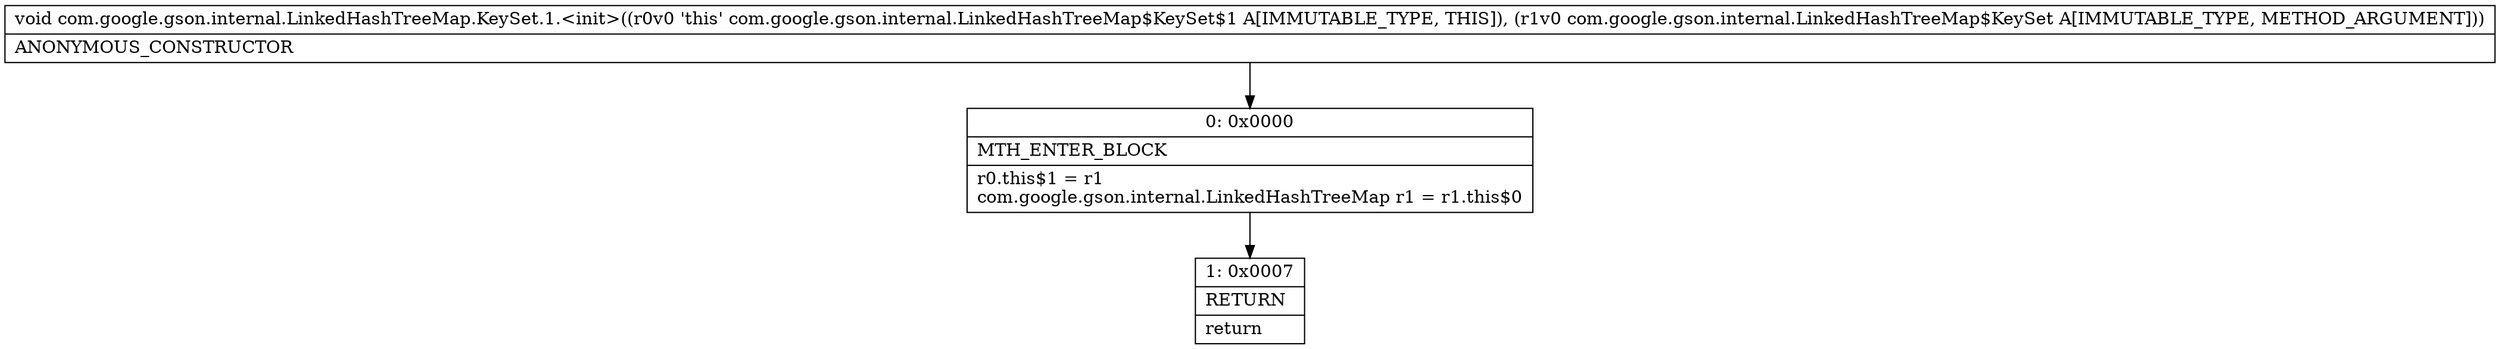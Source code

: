 digraph "CFG forcom.google.gson.internal.LinkedHashTreeMap.KeySet.1.\<init\>(Lcom\/google\/gson\/internal\/LinkedHashTreeMap$KeySet;)V" {
Node_0 [shape=record,label="{0\:\ 0x0000|MTH_ENTER_BLOCK\l|r0.this$1 = r1\lcom.google.gson.internal.LinkedHashTreeMap r1 = r1.this$0\l}"];
Node_1 [shape=record,label="{1\:\ 0x0007|RETURN\l|return\l}"];
MethodNode[shape=record,label="{void com.google.gson.internal.LinkedHashTreeMap.KeySet.1.\<init\>((r0v0 'this' com.google.gson.internal.LinkedHashTreeMap$KeySet$1 A[IMMUTABLE_TYPE, THIS]), (r1v0 com.google.gson.internal.LinkedHashTreeMap$KeySet A[IMMUTABLE_TYPE, METHOD_ARGUMENT]))  | ANONYMOUS_CONSTRUCTOR\l}"];
MethodNode -> Node_0;
Node_0 -> Node_1;
}

